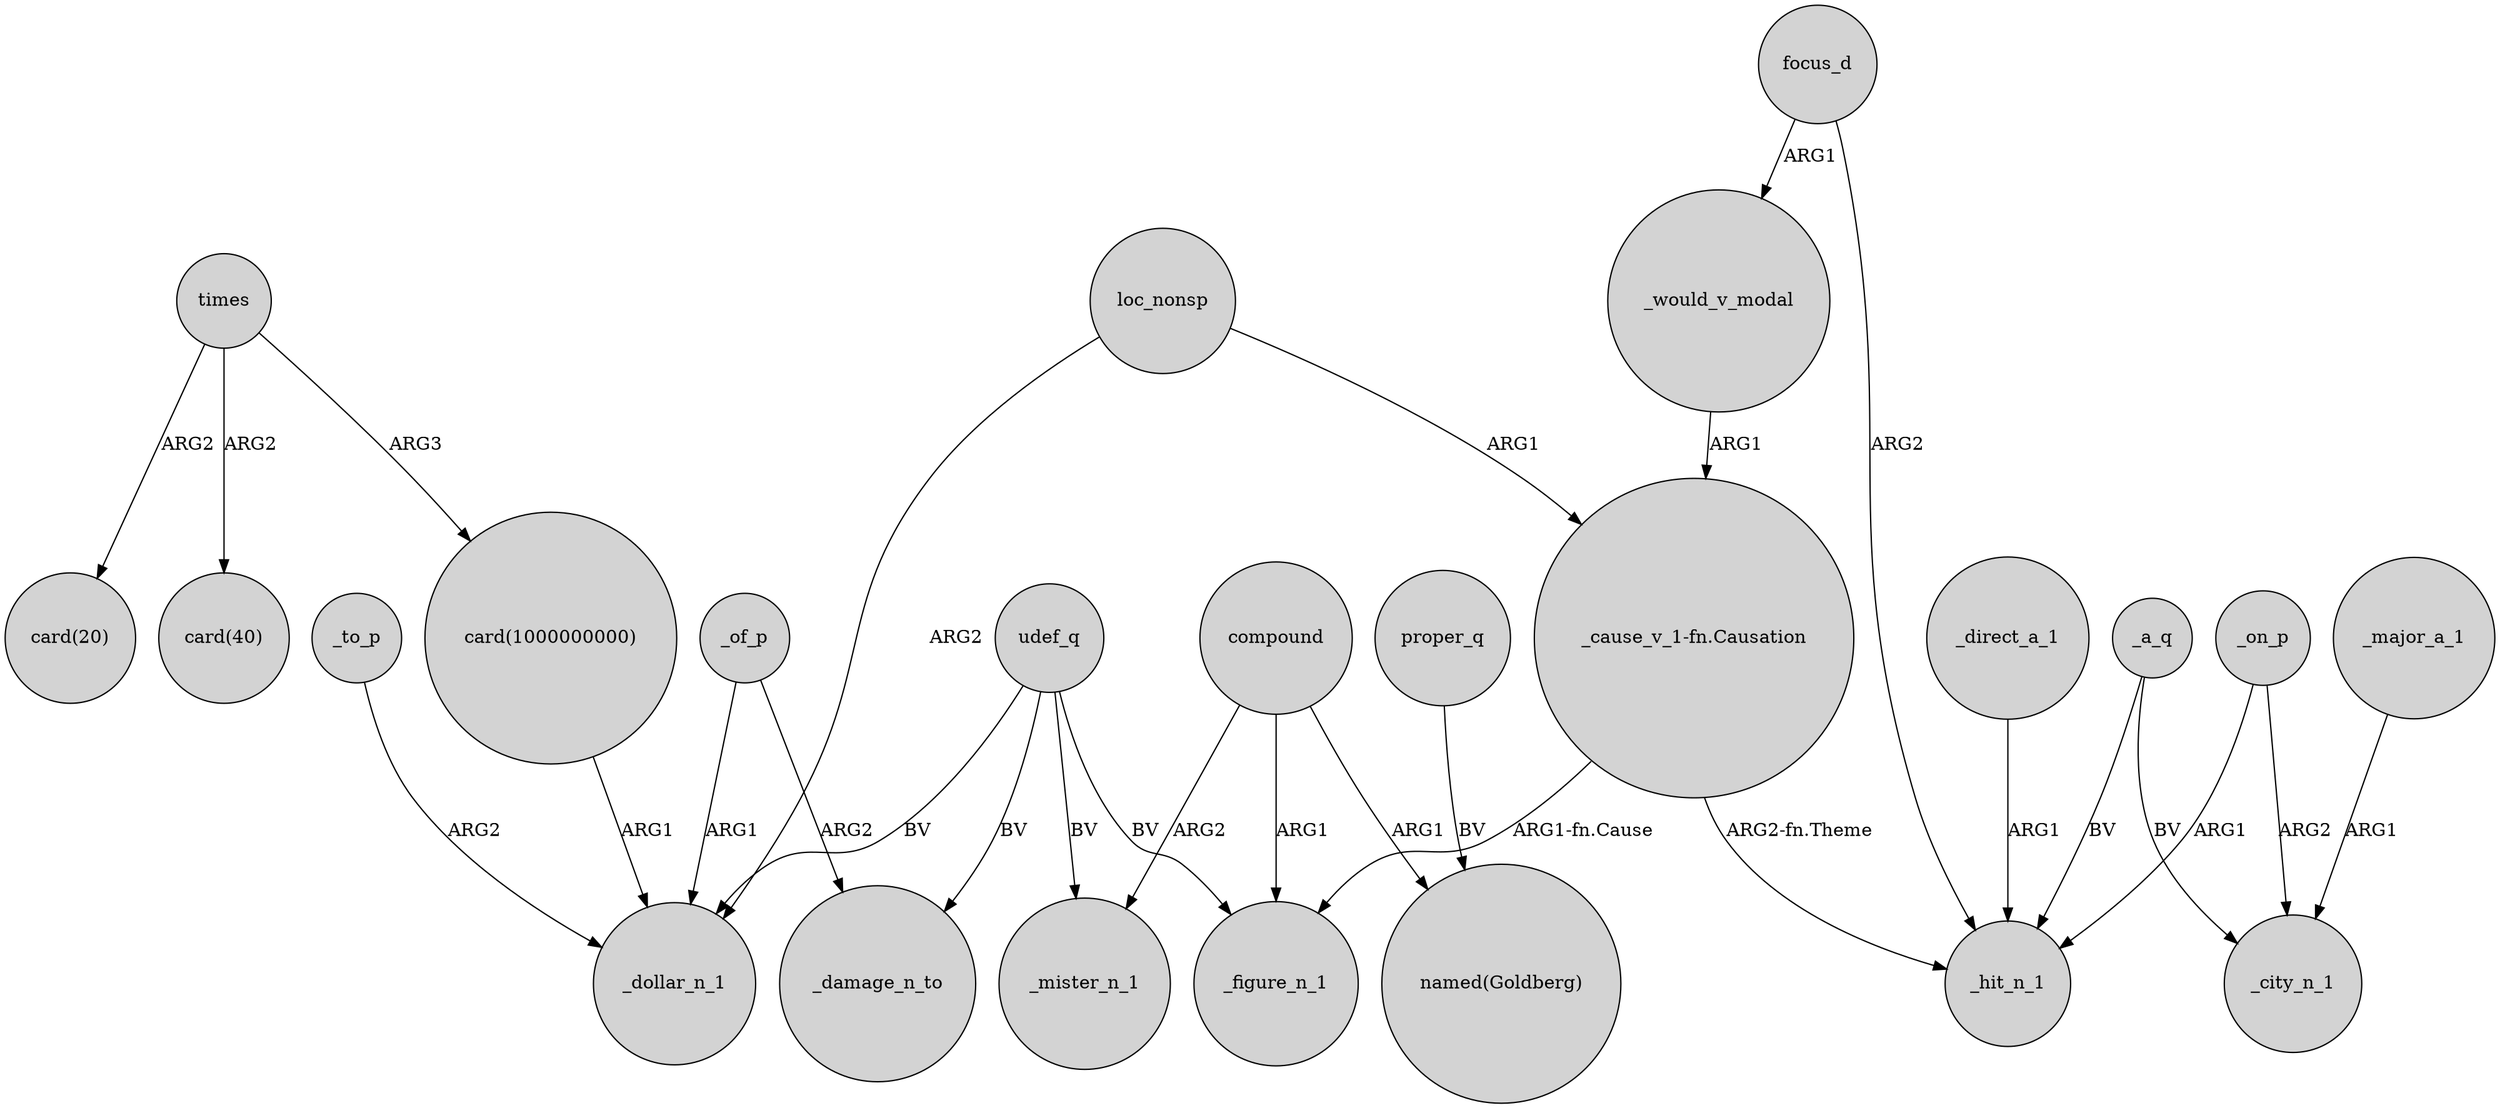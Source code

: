 digraph {
	node [shape=circle style=filled]
	loc_nonsp -> "_cause_v_1-fn.Causation" [label=ARG1]
	"_cause_v_1-fn.Causation" -> _figure_n_1 [label="ARG1-fn.Cause"]
	_direct_a_1 -> _hit_n_1 [label=ARG1]
	"_cause_v_1-fn.Causation" -> _hit_n_1 [label="ARG2-fn.Theme"]
	_to_p -> _dollar_n_1 [label=ARG2]
	_of_p -> _damage_n_to [label=ARG2]
	focus_d -> _hit_n_1 [label=ARG2]
	times -> "card(40)" [label=ARG2]
	_of_p -> _dollar_n_1 [label=ARG1]
	compound -> _mister_n_1 [label=ARG2]
	udef_q -> _mister_n_1 [label=BV]
	loc_nonsp -> _dollar_n_1 [label=ARG2]
	times -> "card(1000000000)" [label=ARG3]
	_a_q -> _hit_n_1 [label=BV]
	compound -> "named(Goldberg)" [label=ARG1]
	_would_v_modal -> "_cause_v_1-fn.Causation" [label=ARG1]
	udef_q -> _damage_n_to [label=BV]
	proper_q -> "named(Goldberg)" [label=BV]
	_on_p -> _hit_n_1 [label=ARG1]
	udef_q -> _figure_n_1 [label=BV]
	times -> "card(20)" [label=ARG2]
	_major_a_1 -> _city_n_1 [label=ARG1]
	_a_q -> _city_n_1 [label=BV]
	"card(1000000000)" -> _dollar_n_1 [label=ARG1]
	_on_p -> _city_n_1 [label=ARG2]
	udef_q -> _dollar_n_1 [label=BV]
	focus_d -> _would_v_modal [label=ARG1]
	compound -> _figure_n_1 [label=ARG1]
}
